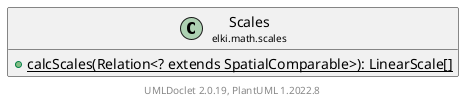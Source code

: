 @startuml
    remove .*\.(Instance|Par|Parameterizer|Factory)$
    set namespaceSeparator none
    hide empty fields
    hide empty methods

    class "<size:14>Scales\n<size:10>elki.math.scales" as elki.math.scales.Scales [[Scales.html]] {
        {static} +calcScales(Relation<? extends SpatialComparable>): LinearScale[]
    }

    center footer UMLDoclet 2.0.19, PlantUML 1.2022.8
@enduml
